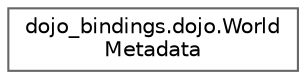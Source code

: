 digraph "Graphical Class Hierarchy"
{
 // LATEX_PDF_SIZE
  bgcolor="transparent";
  edge [fontname=Helvetica,fontsize=10,labelfontname=Helvetica,labelfontsize=10];
  node [fontname=Helvetica,fontsize=10,shape=box,height=0.2,width=0.4];
  rankdir="LR";
  Node0 [id="Node000000",label="dojo_bindings.dojo.World\lMetadata",height=0.2,width=0.4,color="grey40", fillcolor="white", style="filled",URL="$structdojo__bindings_1_1dojo_1_1_world_metadata.html",tooltip=" "];
}
